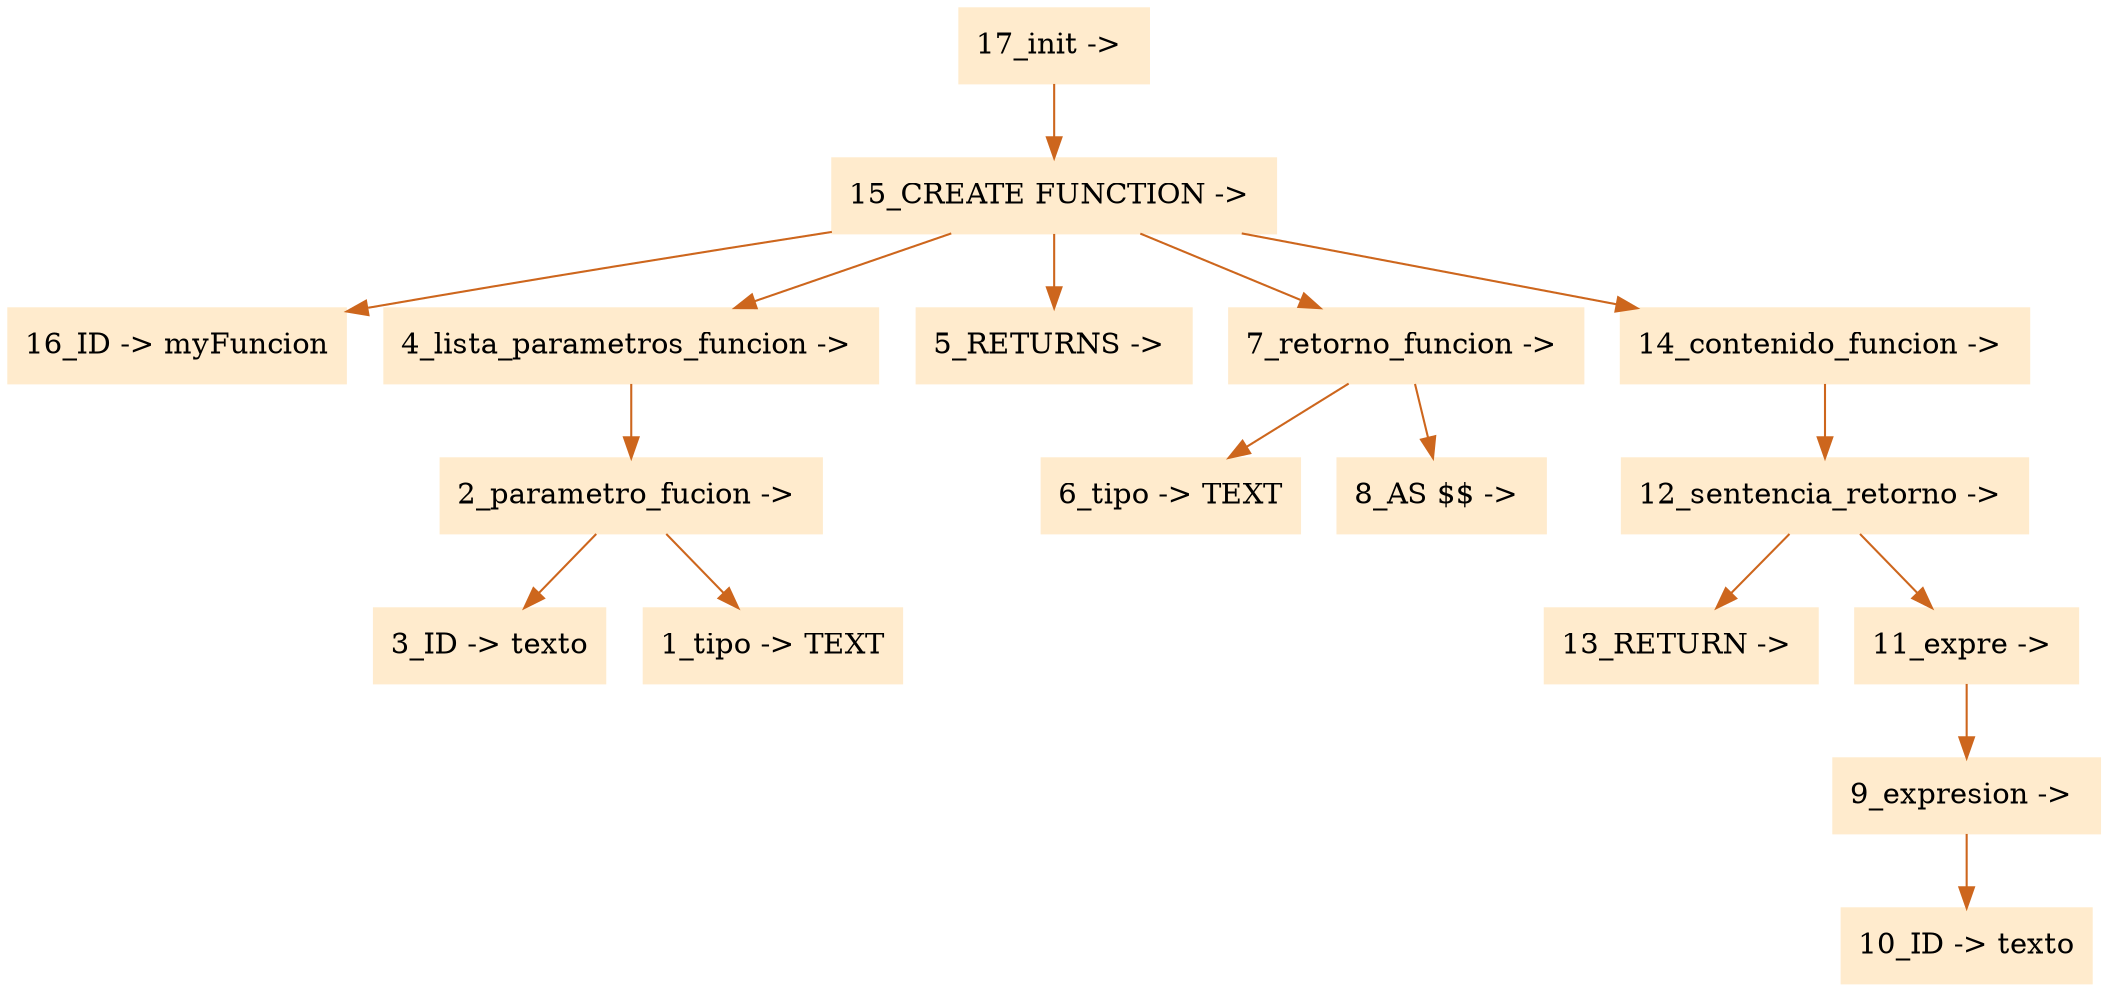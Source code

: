 digraph G {node[shape=box, style=filled, color=blanchedalmond]; edge[color=chocolate3];rankdir=UD 
"17_init -> "->"15_CREATE FUNCTION -> "
"15_CREATE FUNCTION -> "->"16_ID -> myFuncion"
"15_CREATE FUNCTION -> "->"4_lista_parametros_funcion -> "
"4_lista_parametros_funcion -> "->"2_parametro_fucion -> "
"2_parametro_fucion -> "->"3_ID -> texto"
"2_parametro_fucion -> "->"1_tipo -> TEXT"
"15_CREATE FUNCTION -> "->"5_RETURNS -> "
"15_CREATE FUNCTION -> "->"7_retorno_funcion -> "
"7_retorno_funcion -> "->"6_tipo -> TEXT"
"7_retorno_funcion -> "->"8_AS $$ -> "
"15_CREATE FUNCTION -> "->"14_contenido_funcion -> "
"14_contenido_funcion -> "->"12_sentencia_retorno -> "
"12_sentencia_retorno -> "->"13_RETURN -> "
"12_sentencia_retorno -> "->"11_expre -> "
"11_expre -> "->"9_expresion -> "
"9_expresion -> "->"10_ID -> texto"

}